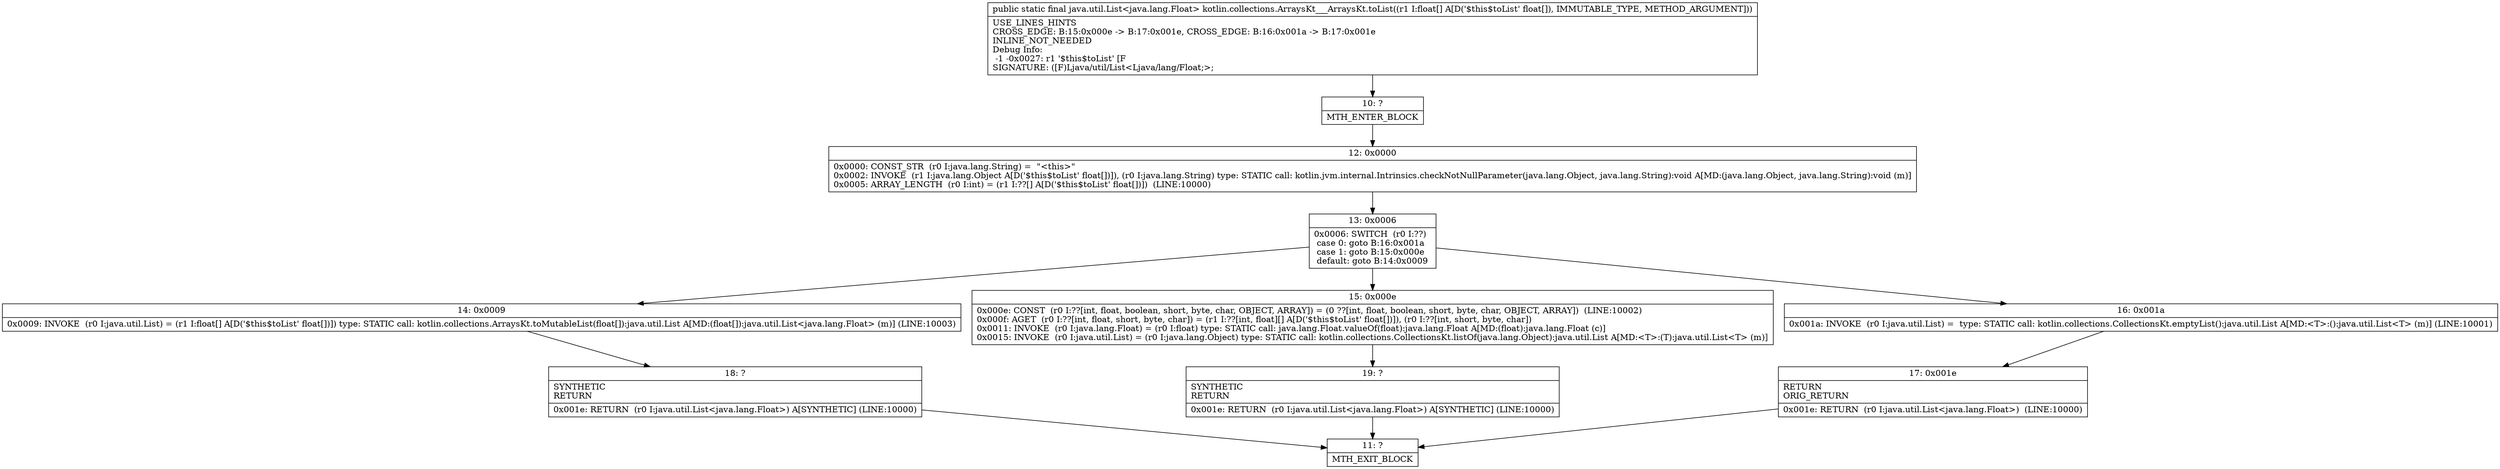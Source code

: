 digraph "CFG forkotlin.collections.ArraysKt___ArraysKt.toList([F)Ljava\/util\/List;" {
Node_10 [shape=record,label="{10\:\ ?|MTH_ENTER_BLOCK\l}"];
Node_12 [shape=record,label="{12\:\ 0x0000|0x0000: CONST_STR  (r0 I:java.lang.String) =  \"\<this\>\" \l0x0002: INVOKE  (r1 I:java.lang.Object A[D('$this$toList' float[])]), (r0 I:java.lang.String) type: STATIC call: kotlin.jvm.internal.Intrinsics.checkNotNullParameter(java.lang.Object, java.lang.String):void A[MD:(java.lang.Object, java.lang.String):void (m)]\l0x0005: ARRAY_LENGTH  (r0 I:int) = (r1 I:??[] A[D('$this$toList' float[])])  (LINE:10000)\l}"];
Node_13 [shape=record,label="{13\:\ 0x0006|0x0006: SWITCH  (r0 I:??)\l case 0: goto B:16:0x001a\l case 1: goto B:15:0x000e\l default: goto B:14:0x0009 \l}"];
Node_14 [shape=record,label="{14\:\ 0x0009|0x0009: INVOKE  (r0 I:java.util.List) = (r1 I:float[] A[D('$this$toList' float[])]) type: STATIC call: kotlin.collections.ArraysKt.toMutableList(float[]):java.util.List A[MD:(float[]):java.util.List\<java.lang.Float\> (m)] (LINE:10003)\l}"];
Node_18 [shape=record,label="{18\:\ ?|SYNTHETIC\lRETURN\l|0x001e: RETURN  (r0 I:java.util.List\<java.lang.Float\>) A[SYNTHETIC] (LINE:10000)\l}"];
Node_11 [shape=record,label="{11\:\ ?|MTH_EXIT_BLOCK\l}"];
Node_15 [shape=record,label="{15\:\ 0x000e|0x000e: CONST  (r0 I:??[int, float, boolean, short, byte, char, OBJECT, ARRAY]) = (0 ??[int, float, boolean, short, byte, char, OBJECT, ARRAY])  (LINE:10002)\l0x000f: AGET  (r0 I:??[int, float, short, byte, char]) = (r1 I:??[int, float][] A[D('$this$toList' float[])]), (r0 I:??[int, short, byte, char]) \l0x0011: INVOKE  (r0 I:java.lang.Float) = (r0 I:float) type: STATIC call: java.lang.Float.valueOf(float):java.lang.Float A[MD:(float):java.lang.Float (c)]\l0x0015: INVOKE  (r0 I:java.util.List) = (r0 I:java.lang.Object) type: STATIC call: kotlin.collections.CollectionsKt.listOf(java.lang.Object):java.util.List A[MD:\<T\>:(T):java.util.List\<T\> (m)]\l}"];
Node_19 [shape=record,label="{19\:\ ?|SYNTHETIC\lRETURN\l|0x001e: RETURN  (r0 I:java.util.List\<java.lang.Float\>) A[SYNTHETIC] (LINE:10000)\l}"];
Node_16 [shape=record,label="{16\:\ 0x001a|0x001a: INVOKE  (r0 I:java.util.List) =  type: STATIC call: kotlin.collections.CollectionsKt.emptyList():java.util.List A[MD:\<T\>:():java.util.List\<T\> (m)] (LINE:10001)\l}"];
Node_17 [shape=record,label="{17\:\ 0x001e|RETURN\lORIG_RETURN\l|0x001e: RETURN  (r0 I:java.util.List\<java.lang.Float\>)  (LINE:10000)\l}"];
MethodNode[shape=record,label="{public static final java.util.List\<java.lang.Float\> kotlin.collections.ArraysKt___ArraysKt.toList((r1 I:float[] A[D('$this$toList' float[]), IMMUTABLE_TYPE, METHOD_ARGUMENT]))  | USE_LINES_HINTS\lCROSS_EDGE: B:15:0x000e \-\> B:17:0x001e, CROSS_EDGE: B:16:0x001a \-\> B:17:0x001e\lINLINE_NOT_NEEDED\lDebug Info:\l  \-1 \-0x0027: r1 '$this$toList' [F\lSIGNATURE: ([F)Ljava\/util\/List\<Ljava\/lang\/Float;\>;\l}"];
MethodNode -> Node_10;Node_10 -> Node_12;
Node_12 -> Node_13;
Node_13 -> Node_14;
Node_13 -> Node_15;
Node_13 -> Node_16;
Node_14 -> Node_18;
Node_18 -> Node_11;
Node_15 -> Node_19;
Node_19 -> Node_11;
Node_16 -> Node_17;
Node_17 -> Node_11;
}


